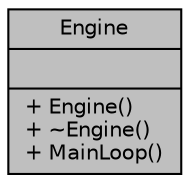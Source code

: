 digraph "Engine"
{
  edge [fontname="Helvetica",fontsize="10",labelfontname="Helvetica",labelfontsize="10"];
  node [fontname="Helvetica",fontsize="10",shape=record];
  Node1 [label="{Engine\n||+ Engine()\l+ ~Engine()\l+ MainLoop()\l}",height=0.2,width=0.4,color="black", fillcolor="grey75", style="filled" fontcolor="black"];
}
